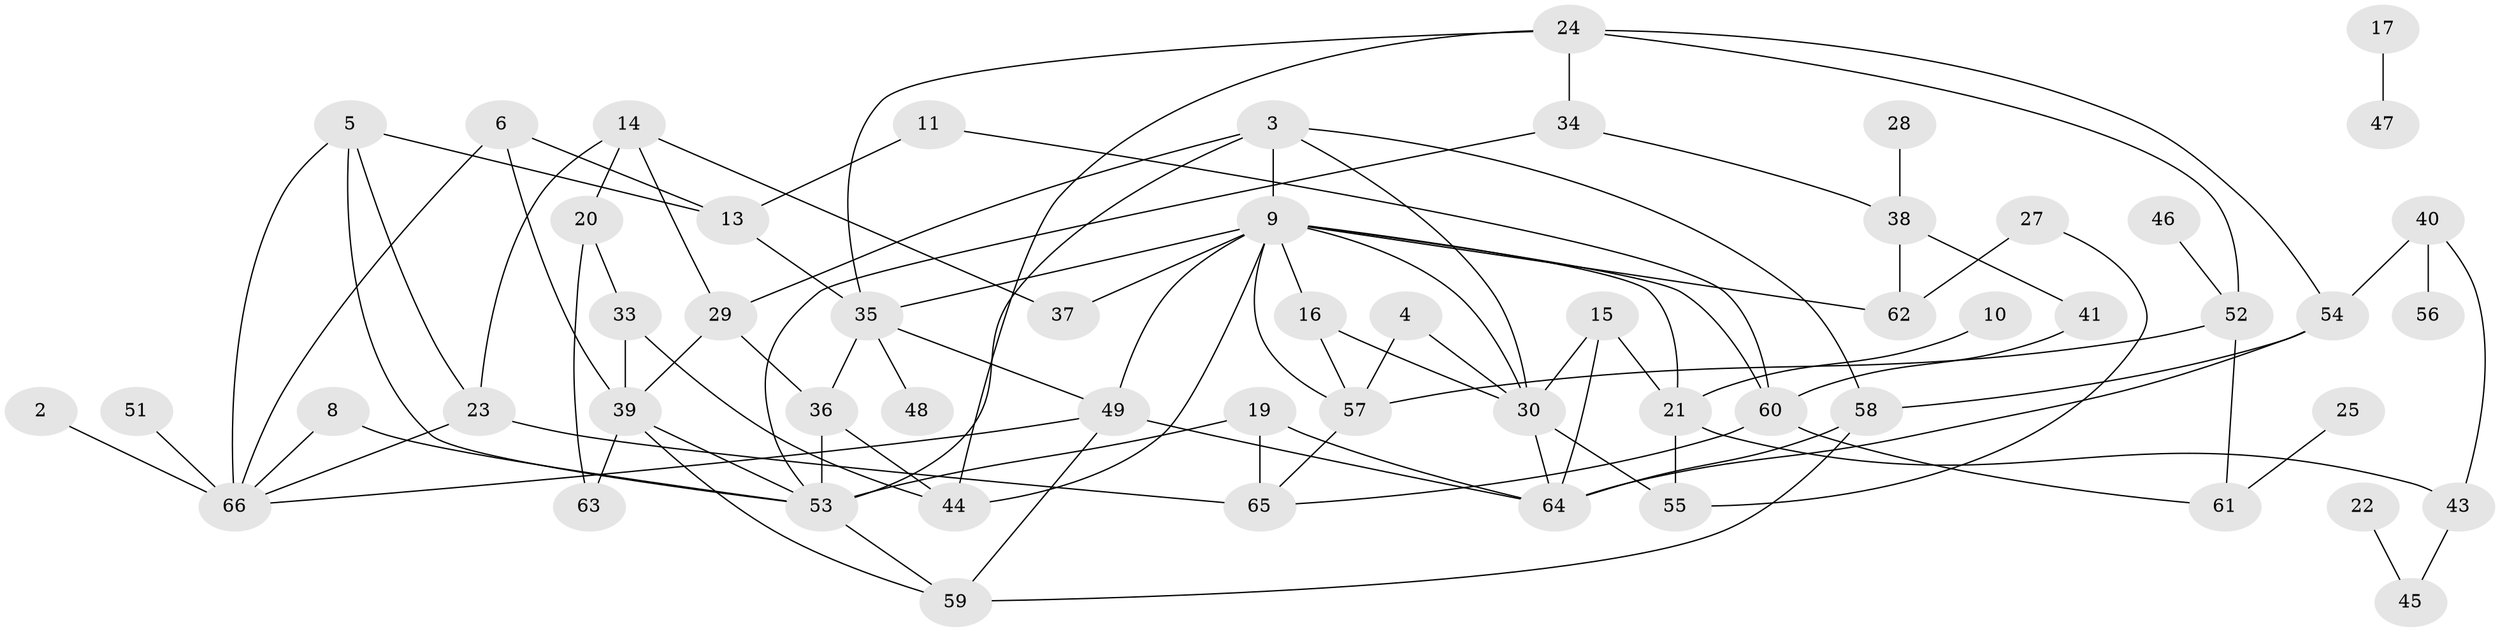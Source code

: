 // original degree distribution, {0: 0.061068702290076333, 2: 0.25190839694656486, 3: 0.21374045801526717, 6: 0.03816793893129771, 5: 0.08396946564885496, 1: 0.21374045801526717, 4: 0.1297709923664122, 7: 0.007633587786259542}
// Generated by graph-tools (version 1.1) at 2025/35/03/04/25 23:35:47]
// undirected, 57 vertices, 98 edges
graph export_dot {
  node [color=gray90,style=filled];
  2;
  3;
  4;
  5;
  6;
  8;
  9;
  10;
  11;
  13;
  14;
  15;
  16;
  17;
  19;
  20;
  21;
  22;
  23;
  24;
  25;
  27;
  28;
  29;
  30;
  33;
  34;
  35;
  36;
  37;
  38;
  39;
  40;
  41;
  43;
  44;
  45;
  46;
  47;
  48;
  49;
  51;
  52;
  53;
  54;
  55;
  56;
  57;
  58;
  59;
  60;
  61;
  62;
  63;
  64;
  65;
  66;
  2 -- 66 [weight=2.0];
  3 -- 9 [weight=1.0];
  3 -- 29 [weight=1.0];
  3 -- 30 [weight=1.0];
  3 -- 53 [weight=1.0];
  3 -- 58 [weight=1.0];
  4 -- 30 [weight=1.0];
  4 -- 57 [weight=1.0];
  5 -- 13 [weight=1.0];
  5 -- 23 [weight=1.0];
  5 -- 53 [weight=1.0];
  5 -- 66 [weight=1.0];
  6 -- 13 [weight=1.0];
  6 -- 39 [weight=1.0];
  6 -- 66 [weight=1.0];
  8 -- 53 [weight=1.0];
  8 -- 66 [weight=1.0];
  9 -- 16 [weight=1.0];
  9 -- 21 [weight=1.0];
  9 -- 30 [weight=1.0];
  9 -- 35 [weight=1.0];
  9 -- 37 [weight=1.0];
  9 -- 44 [weight=1.0];
  9 -- 49 [weight=1.0];
  9 -- 57 [weight=1.0];
  9 -- 60 [weight=1.0];
  9 -- 62 [weight=1.0];
  10 -- 21 [weight=1.0];
  11 -- 13 [weight=1.0];
  11 -- 60 [weight=1.0];
  13 -- 35 [weight=1.0];
  14 -- 20 [weight=1.0];
  14 -- 23 [weight=1.0];
  14 -- 29 [weight=1.0];
  14 -- 37 [weight=1.0];
  15 -- 21 [weight=1.0];
  15 -- 30 [weight=1.0];
  15 -- 64 [weight=1.0];
  16 -- 30 [weight=1.0];
  16 -- 57 [weight=1.0];
  17 -- 47 [weight=1.0];
  19 -- 53 [weight=1.0];
  19 -- 64 [weight=1.0];
  19 -- 65 [weight=1.0];
  20 -- 33 [weight=1.0];
  20 -- 63 [weight=1.0];
  21 -- 43 [weight=1.0];
  21 -- 55 [weight=1.0];
  22 -- 45 [weight=1.0];
  23 -- 65 [weight=2.0];
  23 -- 66 [weight=1.0];
  24 -- 34 [weight=2.0];
  24 -- 35 [weight=1.0];
  24 -- 44 [weight=1.0];
  24 -- 52 [weight=1.0];
  24 -- 54 [weight=1.0];
  25 -- 61 [weight=1.0];
  27 -- 55 [weight=1.0];
  27 -- 62 [weight=1.0];
  28 -- 38 [weight=1.0];
  29 -- 36 [weight=2.0];
  29 -- 39 [weight=1.0];
  30 -- 55 [weight=1.0];
  30 -- 64 [weight=1.0];
  33 -- 39 [weight=1.0];
  33 -- 44 [weight=1.0];
  34 -- 38 [weight=1.0];
  34 -- 53 [weight=1.0];
  35 -- 36 [weight=1.0];
  35 -- 48 [weight=2.0];
  35 -- 49 [weight=1.0];
  36 -- 44 [weight=1.0];
  36 -- 53 [weight=2.0];
  38 -- 41 [weight=1.0];
  38 -- 62 [weight=1.0];
  39 -- 53 [weight=1.0];
  39 -- 59 [weight=1.0];
  39 -- 63 [weight=1.0];
  40 -- 43 [weight=1.0];
  40 -- 54 [weight=1.0];
  40 -- 56 [weight=1.0];
  41 -- 60 [weight=1.0];
  43 -- 45 [weight=1.0];
  46 -- 52 [weight=1.0];
  49 -- 59 [weight=1.0];
  49 -- 64 [weight=1.0];
  49 -- 66 [weight=1.0];
  51 -- 66 [weight=1.0];
  52 -- 57 [weight=1.0];
  52 -- 61 [weight=1.0];
  53 -- 59 [weight=1.0];
  54 -- 58 [weight=1.0];
  54 -- 64 [weight=1.0];
  57 -- 65 [weight=1.0];
  58 -- 59 [weight=1.0];
  58 -- 64 [weight=1.0];
  60 -- 61 [weight=1.0];
  60 -- 65 [weight=1.0];
}
